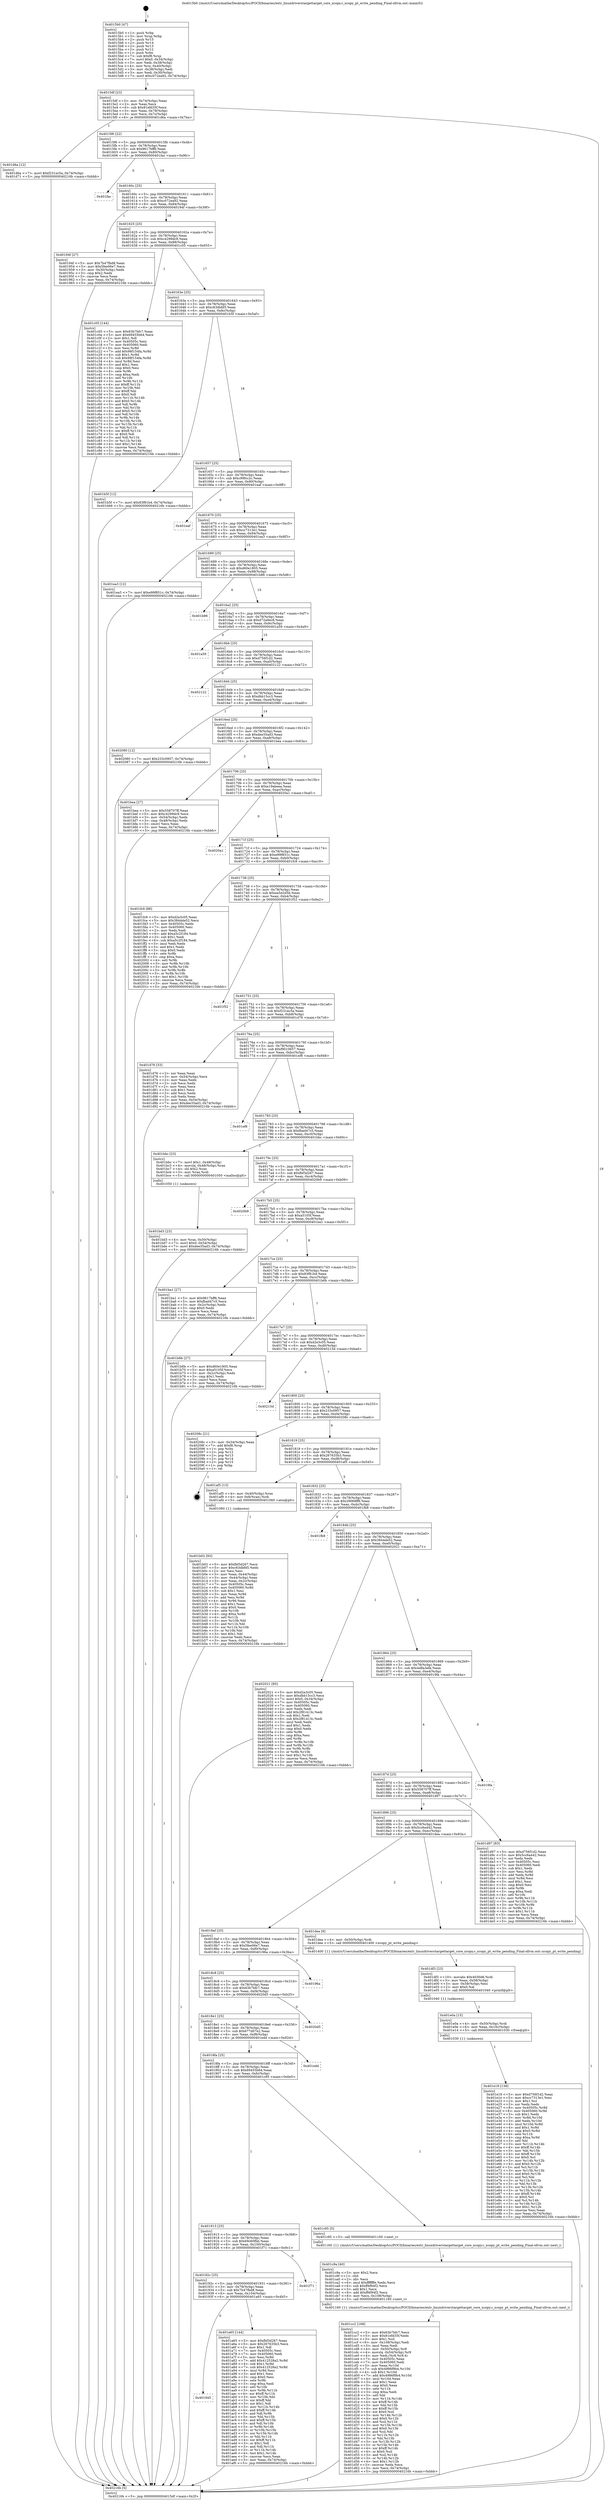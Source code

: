 digraph "0x4015b0" {
  label = "0x4015b0 (/mnt/c/Users/mathe/Desktop/tcc/POCII/binaries/extr_linuxdriverstargettarget_core_xcopy.c_xcopy_pt_write_pending_Final-ollvm.out::main(0))"
  labelloc = "t"
  node[shape=record]

  Entry [label="",width=0.3,height=0.3,shape=circle,fillcolor=black,style=filled]
  "0x4015df" [label="{
     0x4015df [23]\l
     | [instrs]\l
     &nbsp;&nbsp;0x4015df \<+3\>: mov -0x74(%rbp),%eax\l
     &nbsp;&nbsp;0x4015e2 \<+2\>: mov %eax,%ecx\l
     &nbsp;&nbsp;0x4015e4 \<+6\>: sub $0x81efd35f,%ecx\l
     &nbsp;&nbsp;0x4015ea \<+3\>: mov %eax,-0x78(%rbp)\l
     &nbsp;&nbsp;0x4015ed \<+3\>: mov %ecx,-0x7c(%rbp)\l
     &nbsp;&nbsp;0x4015f0 \<+6\>: je 0000000000401d6a \<main+0x7ba\>\l
  }"]
  "0x401d6a" [label="{
     0x401d6a [12]\l
     | [instrs]\l
     &nbsp;&nbsp;0x401d6a \<+7\>: movl $0xf231ec5a,-0x74(%rbp)\l
     &nbsp;&nbsp;0x401d71 \<+5\>: jmp 000000000040216b \<main+0xbbb\>\l
  }"]
  "0x4015f6" [label="{
     0x4015f6 [22]\l
     | [instrs]\l
     &nbsp;&nbsp;0x4015f6 \<+5\>: jmp 00000000004015fb \<main+0x4b\>\l
     &nbsp;&nbsp;0x4015fb \<+3\>: mov -0x78(%rbp),%eax\l
     &nbsp;&nbsp;0x4015fe \<+5\>: sub $0x9617bff6,%eax\l
     &nbsp;&nbsp;0x401603 \<+3\>: mov %eax,-0x80(%rbp)\l
     &nbsp;&nbsp;0x401606 \<+6\>: je 0000000000401fac \<main+0x9fc\>\l
  }"]
  Exit [label="",width=0.3,height=0.3,shape=circle,fillcolor=black,style=filled,peripheries=2]
  "0x401fac" [label="{
     0x401fac\l
  }", style=dashed]
  "0x40160c" [label="{
     0x40160c [25]\l
     | [instrs]\l
     &nbsp;&nbsp;0x40160c \<+5\>: jmp 0000000000401611 \<main+0x61\>\l
     &nbsp;&nbsp;0x401611 \<+3\>: mov -0x78(%rbp),%eax\l
     &nbsp;&nbsp;0x401614 \<+5\>: sub $0xc072ea92,%eax\l
     &nbsp;&nbsp;0x401619 \<+6\>: mov %eax,-0x84(%rbp)\l
     &nbsp;&nbsp;0x40161f \<+6\>: je 000000000040194f \<main+0x39f\>\l
  }"]
  "0x401e19" [label="{
     0x401e19 [138]\l
     | [instrs]\l
     &nbsp;&nbsp;0x401e19 \<+5\>: mov $0xd756f1d2,%eax\l
     &nbsp;&nbsp;0x401e1e \<+5\>: mov $0xcc7313e1,%esi\l
     &nbsp;&nbsp;0x401e23 \<+2\>: mov $0x1,%cl\l
     &nbsp;&nbsp;0x401e25 \<+2\>: xor %edx,%edx\l
     &nbsp;&nbsp;0x401e27 \<+8\>: mov 0x40505c,%r8d\l
     &nbsp;&nbsp;0x401e2f \<+8\>: mov 0x405060,%r9d\l
     &nbsp;&nbsp;0x401e37 \<+3\>: sub $0x1,%edx\l
     &nbsp;&nbsp;0x401e3a \<+3\>: mov %r8d,%r10d\l
     &nbsp;&nbsp;0x401e3d \<+3\>: add %edx,%r10d\l
     &nbsp;&nbsp;0x401e40 \<+4\>: imul %r10d,%r8d\l
     &nbsp;&nbsp;0x401e44 \<+4\>: and $0x1,%r8d\l
     &nbsp;&nbsp;0x401e48 \<+4\>: cmp $0x0,%r8d\l
     &nbsp;&nbsp;0x401e4c \<+4\>: sete %r11b\l
     &nbsp;&nbsp;0x401e50 \<+4\>: cmp $0xa,%r9d\l
     &nbsp;&nbsp;0x401e54 \<+3\>: setl %bl\l
     &nbsp;&nbsp;0x401e57 \<+3\>: mov %r11b,%r14b\l
     &nbsp;&nbsp;0x401e5a \<+4\>: xor $0xff,%r14b\l
     &nbsp;&nbsp;0x401e5e \<+3\>: mov %bl,%r15b\l
     &nbsp;&nbsp;0x401e61 \<+4\>: xor $0xff,%r15b\l
     &nbsp;&nbsp;0x401e65 \<+3\>: xor $0x0,%cl\l
     &nbsp;&nbsp;0x401e68 \<+3\>: mov %r14b,%r12b\l
     &nbsp;&nbsp;0x401e6b \<+4\>: and $0x0,%r12b\l
     &nbsp;&nbsp;0x401e6f \<+3\>: and %cl,%r11b\l
     &nbsp;&nbsp;0x401e72 \<+3\>: mov %r15b,%r13b\l
     &nbsp;&nbsp;0x401e75 \<+4\>: and $0x0,%r13b\l
     &nbsp;&nbsp;0x401e79 \<+2\>: and %cl,%bl\l
     &nbsp;&nbsp;0x401e7b \<+3\>: or %r11b,%r12b\l
     &nbsp;&nbsp;0x401e7e \<+3\>: or %bl,%r13b\l
     &nbsp;&nbsp;0x401e81 \<+3\>: xor %r13b,%r12b\l
     &nbsp;&nbsp;0x401e84 \<+3\>: or %r15b,%r14b\l
     &nbsp;&nbsp;0x401e87 \<+4\>: xor $0xff,%r14b\l
     &nbsp;&nbsp;0x401e8b \<+3\>: or $0x0,%cl\l
     &nbsp;&nbsp;0x401e8e \<+3\>: and %cl,%r14b\l
     &nbsp;&nbsp;0x401e91 \<+3\>: or %r14b,%r12b\l
     &nbsp;&nbsp;0x401e94 \<+4\>: test $0x1,%r12b\l
     &nbsp;&nbsp;0x401e98 \<+3\>: cmovne %esi,%eax\l
     &nbsp;&nbsp;0x401e9b \<+3\>: mov %eax,-0x74(%rbp)\l
     &nbsp;&nbsp;0x401e9e \<+5\>: jmp 000000000040216b \<main+0xbbb\>\l
  }"]
  "0x40194f" [label="{
     0x40194f [27]\l
     | [instrs]\l
     &nbsp;&nbsp;0x40194f \<+5\>: mov $0x7b47fbd8,%eax\l
     &nbsp;&nbsp;0x401954 \<+5\>: mov $0x5fee06e7,%ecx\l
     &nbsp;&nbsp;0x401959 \<+3\>: mov -0x30(%rbp),%edx\l
     &nbsp;&nbsp;0x40195c \<+3\>: cmp $0x2,%edx\l
     &nbsp;&nbsp;0x40195f \<+3\>: cmovne %ecx,%eax\l
     &nbsp;&nbsp;0x401962 \<+3\>: mov %eax,-0x74(%rbp)\l
     &nbsp;&nbsp;0x401965 \<+5\>: jmp 000000000040216b \<main+0xbbb\>\l
  }"]
  "0x401625" [label="{
     0x401625 [25]\l
     | [instrs]\l
     &nbsp;&nbsp;0x401625 \<+5\>: jmp 000000000040162a \<main+0x7a\>\l
     &nbsp;&nbsp;0x40162a \<+3\>: mov -0x78(%rbp),%eax\l
     &nbsp;&nbsp;0x40162d \<+5\>: sub $0xc4299dc9,%eax\l
     &nbsp;&nbsp;0x401632 \<+6\>: mov %eax,-0x88(%rbp)\l
     &nbsp;&nbsp;0x401638 \<+6\>: je 0000000000401c05 \<main+0x655\>\l
  }"]
  "0x40216b" [label="{
     0x40216b [5]\l
     | [instrs]\l
     &nbsp;&nbsp;0x40216b \<+5\>: jmp 00000000004015df \<main+0x2f\>\l
  }"]
  "0x4015b0" [label="{
     0x4015b0 [47]\l
     | [instrs]\l
     &nbsp;&nbsp;0x4015b0 \<+1\>: push %rbp\l
     &nbsp;&nbsp;0x4015b1 \<+3\>: mov %rsp,%rbp\l
     &nbsp;&nbsp;0x4015b4 \<+2\>: push %r15\l
     &nbsp;&nbsp;0x4015b6 \<+2\>: push %r14\l
     &nbsp;&nbsp;0x4015b8 \<+2\>: push %r13\l
     &nbsp;&nbsp;0x4015ba \<+2\>: push %r12\l
     &nbsp;&nbsp;0x4015bc \<+1\>: push %rbx\l
     &nbsp;&nbsp;0x4015bd \<+7\>: sub $0xf8,%rsp\l
     &nbsp;&nbsp;0x4015c4 \<+7\>: movl $0x0,-0x34(%rbp)\l
     &nbsp;&nbsp;0x4015cb \<+3\>: mov %edi,-0x38(%rbp)\l
     &nbsp;&nbsp;0x4015ce \<+4\>: mov %rsi,-0x40(%rbp)\l
     &nbsp;&nbsp;0x4015d2 \<+3\>: mov -0x38(%rbp),%edi\l
     &nbsp;&nbsp;0x4015d5 \<+3\>: mov %edi,-0x30(%rbp)\l
     &nbsp;&nbsp;0x4015d8 \<+7\>: movl $0xc072ea92,-0x74(%rbp)\l
  }"]
  "0x401e0a" [label="{
     0x401e0a [15]\l
     | [instrs]\l
     &nbsp;&nbsp;0x401e0a \<+4\>: mov -0x50(%rbp),%rdi\l
     &nbsp;&nbsp;0x401e0e \<+6\>: mov %eax,-0x10c(%rbp)\l
     &nbsp;&nbsp;0x401e14 \<+5\>: call 0000000000401030 \<free@plt\>\l
     | [calls]\l
     &nbsp;&nbsp;0x401030 \{1\} (unknown)\l
  }"]
  "0x401c05" [label="{
     0x401c05 [144]\l
     | [instrs]\l
     &nbsp;&nbsp;0x401c05 \<+5\>: mov $0x63b7bfc7,%eax\l
     &nbsp;&nbsp;0x401c0a \<+5\>: mov $0x69455b64,%ecx\l
     &nbsp;&nbsp;0x401c0f \<+2\>: mov $0x1,%dl\l
     &nbsp;&nbsp;0x401c11 \<+7\>: mov 0x40505c,%esi\l
     &nbsp;&nbsp;0x401c18 \<+7\>: mov 0x405060,%edi\l
     &nbsp;&nbsp;0x401c1f \<+3\>: mov %esi,%r8d\l
     &nbsp;&nbsp;0x401c22 \<+7\>: add $0x98f154fa,%r8d\l
     &nbsp;&nbsp;0x401c29 \<+4\>: sub $0x1,%r8d\l
     &nbsp;&nbsp;0x401c2d \<+7\>: sub $0x98f154fa,%r8d\l
     &nbsp;&nbsp;0x401c34 \<+4\>: imul %r8d,%esi\l
     &nbsp;&nbsp;0x401c38 \<+3\>: and $0x1,%esi\l
     &nbsp;&nbsp;0x401c3b \<+3\>: cmp $0x0,%esi\l
     &nbsp;&nbsp;0x401c3e \<+4\>: sete %r9b\l
     &nbsp;&nbsp;0x401c42 \<+3\>: cmp $0xa,%edi\l
     &nbsp;&nbsp;0x401c45 \<+4\>: setl %r10b\l
     &nbsp;&nbsp;0x401c49 \<+3\>: mov %r9b,%r11b\l
     &nbsp;&nbsp;0x401c4c \<+4\>: xor $0xff,%r11b\l
     &nbsp;&nbsp;0x401c50 \<+3\>: mov %r10b,%bl\l
     &nbsp;&nbsp;0x401c53 \<+3\>: xor $0xff,%bl\l
     &nbsp;&nbsp;0x401c56 \<+3\>: xor $0x0,%dl\l
     &nbsp;&nbsp;0x401c59 \<+3\>: mov %r11b,%r14b\l
     &nbsp;&nbsp;0x401c5c \<+4\>: and $0x0,%r14b\l
     &nbsp;&nbsp;0x401c60 \<+3\>: and %dl,%r9b\l
     &nbsp;&nbsp;0x401c63 \<+3\>: mov %bl,%r15b\l
     &nbsp;&nbsp;0x401c66 \<+4\>: and $0x0,%r15b\l
     &nbsp;&nbsp;0x401c6a \<+3\>: and %dl,%r10b\l
     &nbsp;&nbsp;0x401c6d \<+3\>: or %r9b,%r14b\l
     &nbsp;&nbsp;0x401c70 \<+3\>: or %r10b,%r15b\l
     &nbsp;&nbsp;0x401c73 \<+3\>: xor %r15b,%r14b\l
     &nbsp;&nbsp;0x401c76 \<+3\>: or %bl,%r11b\l
     &nbsp;&nbsp;0x401c79 \<+4\>: xor $0xff,%r11b\l
     &nbsp;&nbsp;0x401c7d \<+3\>: or $0x0,%dl\l
     &nbsp;&nbsp;0x401c80 \<+3\>: and %dl,%r11b\l
     &nbsp;&nbsp;0x401c83 \<+3\>: or %r11b,%r14b\l
     &nbsp;&nbsp;0x401c86 \<+4\>: test $0x1,%r14b\l
     &nbsp;&nbsp;0x401c8a \<+3\>: cmovne %ecx,%eax\l
     &nbsp;&nbsp;0x401c8d \<+3\>: mov %eax,-0x74(%rbp)\l
     &nbsp;&nbsp;0x401c90 \<+5\>: jmp 000000000040216b \<main+0xbbb\>\l
  }"]
  "0x40163e" [label="{
     0x40163e [25]\l
     | [instrs]\l
     &nbsp;&nbsp;0x40163e \<+5\>: jmp 0000000000401643 \<main+0x93\>\l
     &nbsp;&nbsp;0x401643 \<+3\>: mov -0x78(%rbp),%eax\l
     &nbsp;&nbsp;0x401646 \<+5\>: sub $0xc63dbfd5,%eax\l
     &nbsp;&nbsp;0x40164b \<+6\>: mov %eax,-0x8c(%rbp)\l
     &nbsp;&nbsp;0x401651 \<+6\>: je 0000000000401b5f \<main+0x5af\>\l
  }"]
  "0x401df3" [label="{
     0x401df3 [23]\l
     | [instrs]\l
     &nbsp;&nbsp;0x401df3 \<+10\>: movabs $0x4030d6,%rdi\l
     &nbsp;&nbsp;0x401dfd \<+3\>: mov %eax,-0x58(%rbp)\l
     &nbsp;&nbsp;0x401e00 \<+3\>: mov -0x58(%rbp),%esi\l
     &nbsp;&nbsp;0x401e03 \<+2\>: mov $0x0,%al\l
     &nbsp;&nbsp;0x401e05 \<+5\>: call 0000000000401040 \<printf@plt\>\l
     | [calls]\l
     &nbsp;&nbsp;0x401040 \{1\} (unknown)\l
  }"]
  "0x401b5f" [label="{
     0x401b5f [12]\l
     | [instrs]\l
     &nbsp;&nbsp;0x401b5f \<+7\>: movl $0x83f81b4,-0x74(%rbp)\l
     &nbsp;&nbsp;0x401b66 \<+5\>: jmp 000000000040216b \<main+0xbbb\>\l
  }"]
  "0x401657" [label="{
     0x401657 [25]\l
     | [instrs]\l
     &nbsp;&nbsp;0x401657 \<+5\>: jmp 000000000040165c \<main+0xac\>\l
     &nbsp;&nbsp;0x40165c \<+3\>: mov -0x78(%rbp),%eax\l
     &nbsp;&nbsp;0x40165f \<+5\>: sub $0xc99fcc2c,%eax\l
     &nbsp;&nbsp;0x401664 \<+6\>: mov %eax,-0x90(%rbp)\l
     &nbsp;&nbsp;0x40166a \<+6\>: je 0000000000401eaf \<main+0x8ff\>\l
  }"]
  "0x401cc2" [label="{
     0x401cc2 [168]\l
     | [instrs]\l
     &nbsp;&nbsp;0x401cc2 \<+5\>: mov $0x63b7bfc7,%ecx\l
     &nbsp;&nbsp;0x401cc7 \<+5\>: mov $0x81efd35f,%edx\l
     &nbsp;&nbsp;0x401ccc \<+3\>: mov $0x1,%sil\l
     &nbsp;&nbsp;0x401ccf \<+6\>: mov -0x108(%rbp),%edi\l
     &nbsp;&nbsp;0x401cd5 \<+3\>: imul %eax,%edi\l
     &nbsp;&nbsp;0x401cd8 \<+4\>: mov -0x50(%rbp),%r8\l
     &nbsp;&nbsp;0x401cdc \<+4\>: movslq -0x54(%rbp),%r9\l
     &nbsp;&nbsp;0x401ce0 \<+4\>: mov %edi,(%r8,%r9,4)\l
     &nbsp;&nbsp;0x401ce4 \<+7\>: mov 0x40505c,%eax\l
     &nbsp;&nbsp;0x401ceb \<+7\>: mov 0x405060,%edi\l
     &nbsp;&nbsp;0x401cf2 \<+3\>: mov %eax,%r10d\l
     &nbsp;&nbsp;0x401cf5 \<+7\>: sub $0x4986f9b4,%r10d\l
     &nbsp;&nbsp;0x401cfc \<+4\>: sub $0x1,%r10d\l
     &nbsp;&nbsp;0x401d00 \<+7\>: add $0x4986f9b4,%r10d\l
     &nbsp;&nbsp;0x401d07 \<+4\>: imul %r10d,%eax\l
     &nbsp;&nbsp;0x401d0b \<+3\>: and $0x1,%eax\l
     &nbsp;&nbsp;0x401d0e \<+3\>: cmp $0x0,%eax\l
     &nbsp;&nbsp;0x401d11 \<+4\>: sete %r11b\l
     &nbsp;&nbsp;0x401d15 \<+3\>: cmp $0xa,%edi\l
     &nbsp;&nbsp;0x401d18 \<+3\>: setl %bl\l
     &nbsp;&nbsp;0x401d1b \<+3\>: mov %r11b,%r14b\l
     &nbsp;&nbsp;0x401d1e \<+4\>: xor $0xff,%r14b\l
     &nbsp;&nbsp;0x401d22 \<+3\>: mov %bl,%r15b\l
     &nbsp;&nbsp;0x401d25 \<+4\>: xor $0xff,%r15b\l
     &nbsp;&nbsp;0x401d29 \<+4\>: xor $0x0,%sil\l
     &nbsp;&nbsp;0x401d2d \<+3\>: mov %r14b,%r12b\l
     &nbsp;&nbsp;0x401d30 \<+4\>: and $0x0,%r12b\l
     &nbsp;&nbsp;0x401d34 \<+3\>: and %sil,%r11b\l
     &nbsp;&nbsp;0x401d37 \<+3\>: mov %r15b,%r13b\l
     &nbsp;&nbsp;0x401d3a \<+4\>: and $0x0,%r13b\l
     &nbsp;&nbsp;0x401d3e \<+3\>: and %sil,%bl\l
     &nbsp;&nbsp;0x401d41 \<+3\>: or %r11b,%r12b\l
     &nbsp;&nbsp;0x401d44 \<+3\>: or %bl,%r13b\l
     &nbsp;&nbsp;0x401d47 \<+3\>: xor %r13b,%r12b\l
     &nbsp;&nbsp;0x401d4a \<+3\>: or %r15b,%r14b\l
     &nbsp;&nbsp;0x401d4d \<+4\>: xor $0xff,%r14b\l
     &nbsp;&nbsp;0x401d51 \<+4\>: or $0x0,%sil\l
     &nbsp;&nbsp;0x401d55 \<+3\>: and %sil,%r14b\l
     &nbsp;&nbsp;0x401d58 \<+3\>: or %r14b,%r12b\l
     &nbsp;&nbsp;0x401d5b \<+4\>: test $0x1,%r12b\l
     &nbsp;&nbsp;0x401d5f \<+3\>: cmovne %edx,%ecx\l
     &nbsp;&nbsp;0x401d62 \<+3\>: mov %ecx,-0x74(%rbp)\l
     &nbsp;&nbsp;0x401d65 \<+5\>: jmp 000000000040216b \<main+0xbbb\>\l
  }"]
  "0x401eaf" [label="{
     0x401eaf\l
  }", style=dashed]
  "0x401670" [label="{
     0x401670 [25]\l
     | [instrs]\l
     &nbsp;&nbsp;0x401670 \<+5\>: jmp 0000000000401675 \<main+0xc5\>\l
     &nbsp;&nbsp;0x401675 \<+3\>: mov -0x78(%rbp),%eax\l
     &nbsp;&nbsp;0x401678 \<+5\>: sub $0xcc7313e1,%eax\l
     &nbsp;&nbsp;0x40167d \<+6\>: mov %eax,-0x94(%rbp)\l
     &nbsp;&nbsp;0x401683 \<+6\>: je 0000000000401ea3 \<main+0x8f3\>\l
  }"]
  "0x401c9a" [label="{
     0x401c9a [40]\l
     | [instrs]\l
     &nbsp;&nbsp;0x401c9a \<+5\>: mov $0x2,%ecx\l
     &nbsp;&nbsp;0x401c9f \<+1\>: cltd\l
     &nbsp;&nbsp;0x401ca0 \<+2\>: idiv %ecx\l
     &nbsp;&nbsp;0x401ca2 \<+6\>: imul $0xfffffffe,%edx,%ecx\l
     &nbsp;&nbsp;0x401ca8 \<+6\>: sub $0xff4f94f2,%ecx\l
     &nbsp;&nbsp;0x401cae \<+3\>: add $0x1,%ecx\l
     &nbsp;&nbsp;0x401cb1 \<+6\>: add $0xff4f94f2,%ecx\l
     &nbsp;&nbsp;0x401cb7 \<+6\>: mov %ecx,-0x108(%rbp)\l
     &nbsp;&nbsp;0x401cbd \<+5\>: call 0000000000401160 \<next_i\>\l
     | [calls]\l
     &nbsp;&nbsp;0x401160 \{1\} (/mnt/c/Users/mathe/Desktop/tcc/POCII/binaries/extr_linuxdriverstargettarget_core_xcopy.c_xcopy_pt_write_pending_Final-ollvm.out::next_i)\l
  }"]
  "0x401ea3" [label="{
     0x401ea3 [12]\l
     | [instrs]\l
     &nbsp;&nbsp;0x401ea3 \<+7\>: movl $0xe99f851c,-0x74(%rbp)\l
     &nbsp;&nbsp;0x401eaa \<+5\>: jmp 000000000040216b \<main+0xbbb\>\l
  }"]
  "0x401689" [label="{
     0x401689 [25]\l
     | [instrs]\l
     &nbsp;&nbsp;0x401689 \<+5\>: jmp 000000000040168e \<main+0xde\>\l
     &nbsp;&nbsp;0x40168e \<+3\>: mov -0x78(%rbp),%eax\l
     &nbsp;&nbsp;0x401691 \<+5\>: sub $0xd60e1805,%eax\l
     &nbsp;&nbsp;0x401696 \<+6\>: mov %eax,-0x98(%rbp)\l
     &nbsp;&nbsp;0x40169c \<+6\>: je 0000000000401b86 \<main+0x5d6\>\l
  }"]
  "0x401bd3" [label="{
     0x401bd3 [23]\l
     | [instrs]\l
     &nbsp;&nbsp;0x401bd3 \<+4\>: mov %rax,-0x50(%rbp)\l
     &nbsp;&nbsp;0x401bd7 \<+7\>: movl $0x0,-0x54(%rbp)\l
     &nbsp;&nbsp;0x401bde \<+7\>: movl $0xdee35ad3,-0x74(%rbp)\l
     &nbsp;&nbsp;0x401be5 \<+5\>: jmp 000000000040216b \<main+0xbbb\>\l
  }"]
  "0x401b86" [label="{
     0x401b86\l
  }", style=dashed]
  "0x4016a2" [label="{
     0x4016a2 [25]\l
     | [instrs]\l
     &nbsp;&nbsp;0x4016a2 \<+5\>: jmp 00000000004016a7 \<main+0xf7\>\l
     &nbsp;&nbsp;0x4016a7 \<+3\>: mov -0x78(%rbp),%eax\l
     &nbsp;&nbsp;0x4016aa \<+5\>: sub $0xd72a9ec8,%eax\l
     &nbsp;&nbsp;0x4016af \<+6\>: mov %eax,-0x9c(%rbp)\l
     &nbsp;&nbsp;0x4016b5 \<+6\>: je 0000000000401a59 \<main+0x4a9\>\l
  }"]
  "0x401b02" [label="{
     0x401b02 [93]\l
     | [instrs]\l
     &nbsp;&nbsp;0x401b02 \<+5\>: mov $0xfbf3d267,%ecx\l
     &nbsp;&nbsp;0x401b07 \<+5\>: mov $0xc63dbfd5,%edx\l
     &nbsp;&nbsp;0x401b0c \<+2\>: xor %esi,%esi\l
     &nbsp;&nbsp;0x401b0e \<+3\>: mov %eax,-0x44(%rbp)\l
     &nbsp;&nbsp;0x401b11 \<+3\>: mov -0x44(%rbp),%eax\l
     &nbsp;&nbsp;0x401b14 \<+3\>: mov %eax,-0x2c(%rbp)\l
     &nbsp;&nbsp;0x401b17 \<+7\>: mov 0x40505c,%eax\l
     &nbsp;&nbsp;0x401b1e \<+8\>: mov 0x405060,%r8d\l
     &nbsp;&nbsp;0x401b26 \<+3\>: sub $0x1,%esi\l
     &nbsp;&nbsp;0x401b29 \<+3\>: mov %eax,%r9d\l
     &nbsp;&nbsp;0x401b2c \<+3\>: add %esi,%r9d\l
     &nbsp;&nbsp;0x401b2f \<+4\>: imul %r9d,%eax\l
     &nbsp;&nbsp;0x401b33 \<+3\>: and $0x1,%eax\l
     &nbsp;&nbsp;0x401b36 \<+3\>: cmp $0x0,%eax\l
     &nbsp;&nbsp;0x401b39 \<+4\>: sete %r10b\l
     &nbsp;&nbsp;0x401b3d \<+4\>: cmp $0xa,%r8d\l
     &nbsp;&nbsp;0x401b41 \<+4\>: setl %r11b\l
     &nbsp;&nbsp;0x401b45 \<+3\>: mov %r10b,%bl\l
     &nbsp;&nbsp;0x401b48 \<+3\>: and %r11b,%bl\l
     &nbsp;&nbsp;0x401b4b \<+3\>: xor %r11b,%r10b\l
     &nbsp;&nbsp;0x401b4e \<+3\>: or %r10b,%bl\l
     &nbsp;&nbsp;0x401b51 \<+3\>: test $0x1,%bl\l
     &nbsp;&nbsp;0x401b54 \<+3\>: cmovne %edx,%ecx\l
     &nbsp;&nbsp;0x401b57 \<+3\>: mov %ecx,-0x74(%rbp)\l
     &nbsp;&nbsp;0x401b5a \<+5\>: jmp 000000000040216b \<main+0xbbb\>\l
  }"]
  "0x401a59" [label="{
     0x401a59\l
  }", style=dashed]
  "0x4016bb" [label="{
     0x4016bb [25]\l
     | [instrs]\l
     &nbsp;&nbsp;0x4016bb \<+5\>: jmp 00000000004016c0 \<main+0x110\>\l
     &nbsp;&nbsp;0x4016c0 \<+3\>: mov -0x78(%rbp),%eax\l
     &nbsp;&nbsp;0x4016c3 \<+5\>: sub $0xd756f1d2,%eax\l
     &nbsp;&nbsp;0x4016c8 \<+6\>: mov %eax,-0xa0(%rbp)\l
     &nbsp;&nbsp;0x4016ce \<+6\>: je 0000000000402122 \<main+0xb72\>\l
  }"]
  "0x401945" [label="{
     0x401945\l
  }", style=dashed]
  "0x402122" [label="{
     0x402122\l
  }", style=dashed]
  "0x4016d4" [label="{
     0x4016d4 [25]\l
     | [instrs]\l
     &nbsp;&nbsp;0x4016d4 \<+5\>: jmp 00000000004016d9 \<main+0x129\>\l
     &nbsp;&nbsp;0x4016d9 \<+3\>: mov -0x78(%rbp),%eax\l
     &nbsp;&nbsp;0x4016dc \<+5\>: sub $0xdbb15cc3,%eax\l
     &nbsp;&nbsp;0x4016e1 \<+6\>: mov %eax,-0xa4(%rbp)\l
     &nbsp;&nbsp;0x4016e7 \<+6\>: je 0000000000402080 \<main+0xad0\>\l
  }"]
  "0x401a65" [label="{
     0x401a65 [144]\l
     | [instrs]\l
     &nbsp;&nbsp;0x401a65 \<+5\>: mov $0xfbf3d267,%eax\l
     &nbsp;&nbsp;0x401a6a \<+5\>: mov $0x267635b3,%ecx\l
     &nbsp;&nbsp;0x401a6f \<+2\>: mov $0x1,%dl\l
     &nbsp;&nbsp;0x401a71 \<+7\>: mov 0x40505c,%esi\l
     &nbsp;&nbsp;0x401a78 \<+7\>: mov 0x405060,%edi\l
     &nbsp;&nbsp;0x401a7f \<+3\>: mov %esi,%r8d\l
     &nbsp;&nbsp;0x401a82 \<+7\>: add $0x412528a2,%r8d\l
     &nbsp;&nbsp;0x401a89 \<+4\>: sub $0x1,%r8d\l
     &nbsp;&nbsp;0x401a8d \<+7\>: sub $0x412528a2,%r8d\l
     &nbsp;&nbsp;0x401a94 \<+4\>: imul %r8d,%esi\l
     &nbsp;&nbsp;0x401a98 \<+3\>: and $0x1,%esi\l
     &nbsp;&nbsp;0x401a9b \<+3\>: cmp $0x0,%esi\l
     &nbsp;&nbsp;0x401a9e \<+4\>: sete %r9b\l
     &nbsp;&nbsp;0x401aa2 \<+3\>: cmp $0xa,%edi\l
     &nbsp;&nbsp;0x401aa5 \<+4\>: setl %r10b\l
     &nbsp;&nbsp;0x401aa9 \<+3\>: mov %r9b,%r11b\l
     &nbsp;&nbsp;0x401aac \<+4\>: xor $0xff,%r11b\l
     &nbsp;&nbsp;0x401ab0 \<+3\>: mov %r10b,%bl\l
     &nbsp;&nbsp;0x401ab3 \<+3\>: xor $0xff,%bl\l
     &nbsp;&nbsp;0x401ab6 \<+3\>: xor $0x1,%dl\l
     &nbsp;&nbsp;0x401ab9 \<+3\>: mov %r11b,%r14b\l
     &nbsp;&nbsp;0x401abc \<+4\>: and $0xff,%r14b\l
     &nbsp;&nbsp;0x401ac0 \<+3\>: and %dl,%r9b\l
     &nbsp;&nbsp;0x401ac3 \<+3\>: mov %bl,%r15b\l
     &nbsp;&nbsp;0x401ac6 \<+4\>: and $0xff,%r15b\l
     &nbsp;&nbsp;0x401aca \<+3\>: and %dl,%r10b\l
     &nbsp;&nbsp;0x401acd \<+3\>: or %r9b,%r14b\l
     &nbsp;&nbsp;0x401ad0 \<+3\>: or %r10b,%r15b\l
     &nbsp;&nbsp;0x401ad3 \<+3\>: xor %r15b,%r14b\l
     &nbsp;&nbsp;0x401ad6 \<+3\>: or %bl,%r11b\l
     &nbsp;&nbsp;0x401ad9 \<+4\>: xor $0xff,%r11b\l
     &nbsp;&nbsp;0x401add \<+3\>: or $0x1,%dl\l
     &nbsp;&nbsp;0x401ae0 \<+3\>: and %dl,%r11b\l
     &nbsp;&nbsp;0x401ae3 \<+3\>: or %r11b,%r14b\l
     &nbsp;&nbsp;0x401ae6 \<+4\>: test $0x1,%r14b\l
     &nbsp;&nbsp;0x401aea \<+3\>: cmovne %ecx,%eax\l
     &nbsp;&nbsp;0x401aed \<+3\>: mov %eax,-0x74(%rbp)\l
     &nbsp;&nbsp;0x401af0 \<+5\>: jmp 000000000040216b \<main+0xbbb\>\l
  }"]
  "0x402080" [label="{
     0x402080 [12]\l
     | [instrs]\l
     &nbsp;&nbsp;0x402080 \<+7\>: movl $0x233c0957,-0x74(%rbp)\l
     &nbsp;&nbsp;0x402087 \<+5\>: jmp 000000000040216b \<main+0xbbb\>\l
  }"]
  "0x4016ed" [label="{
     0x4016ed [25]\l
     | [instrs]\l
     &nbsp;&nbsp;0x4016ed \<+5\>: jmp 00000000004016f2 \<main+0x142\>\l
     &nbsp;&nbsp;0x4016f2 \<+3\>: mov -0x78(%rbp),%eax\l
     &nbsp;&nbsp;0x4016f5 \<+5\>: sub $0xdee35ad3,%eax\l
     &nbsp;&nbsp;0x4016fa \<+6\>: mov %eax,-0xa8(%rbp)\l
     &nbsp;&nbsp;0x401700 \<+6\>: je 0000000000401bea \<main+0x63a\>\l
  }"]
  "0x40192c" [label="{
     0x40192c [25]\l
     | [instrs]\l
     &nbsp;&nbsp;0x40192c \<+5\>: jmp 0000000000401931 \<main+0x381\>\l
     &nbsp;&nbsp;0x401931 \<+3\>: mov -0x78(%rbp),%eax\l
     &nbsp;&nbsp;0x401934 \<+5\>: sub $0x7b47fbd8,%eax\l
     &nbsp;&nbsp;0x401939 \<+6\>: mov %eax,-0x104(%rbp)\l
     &nbsp;&nbsp;0x40193f \<+6\>: je 0000000000401a65 \<main+0x4b5\>\l
  }"]
  "0x401bea" [label="{
     0x401bea [27]\l
     | [instrs]\l
     &nbsp;&nbsp;0x401bea \<+5\>: mov $0x558707ff,%eax\l
     &nbsp;&nbsp;0x401bef \<+5\>: mov $0xc4299dc9,%ecx\l
     &nbsp;&nbsp;0x401bf4 \<+3\>: mov -0x54(%rbp),%edx\l
     &nbsp;&nbsp;0x401bf7 \<+3\>: cmp -0x48(%rbp),%edx\l
     &nbsp;&nbsp;0x401bfa \<+3\>: cmovl %ecx,%eax\l
     &nbsp;&nbsp;0x401bfd \<+3\>: mov %eax,-0x74(%rbp)\l
     &nbsp;&nbsp;0x401c00 \<+5\>: jmp 000000000040216b \<main+0xbbb\>\l
  }"]
  "0x401706" [label="{
     0x401706 [25]\l
     | [instrs]\l
     &nbsp;&nbsp;0x401706 \<+5\>: jmp 000000000040170b \<main+0x15b\>\l
     &nbsp;&nbsp;0x40170b \<+3\>: mov -0x78(%rbp),%eax\l
     &nbsp;&nbsp;0x40170e \<+5\>: sub $0xe19abeea,%eax\l
     &nbsp;&nbsp;0x401713 \<+6\>: mov %eax,-0xac(%rbp)\l
     &nbsp;&nbsp;0x401719 \<+6\>: je 00000000004020a1 \<main+0xaf1\>\l
  }"]
  "0x401f71" [label="{
     0x401f71\l
  }", style=dashed]
  "0x4020a1" [label="{
     0x4020a1\l
  }", style=dashed]
  "0x40171f" [label="{
     0x40171f [25]\l
     | [instrs]\l
     &nbsp;&nbsp;0x40171f \<+5\>: jmp 0000000000401724 \<main+0x174\>\l
     &nbsp;&nbsp;0x401724 \<+3\>: mov -0x78(%rbp),%eax\l
     &nbsp;&nbsp;0x401727 \<+5\>: sub $0xe99f851c,%eax\l
     &nbsp;&nbsp;0x40172c \<+6\>: mov %eax,-0xb0(%rbp)\l
     &nbsp;&nbsp;0x401732 \<+6\>: je 0000000000401fc9 \<main+0xa19\>\l
  }"]
  "0x401913" [label="{
     0x401913 [25]\l
     | [instrs]\l
     &nbsp;&nbsp;0x401913 \<+5\>: jmp 0000000000401918 \<main+0x368\>\l
     &nbsp;&nbsp;0x401918 \<+3\>: mov -0x78(%rbp),%eax\l
     &nbsp;&nbsp;0x40191b \<+5\>: sub $0x69c60fbb,%eax\l
     &nbsp;&nbsp;0x401920 \<+6\>: mov %eax,-0x100(%rbp)\l
     &nbsp;&nbsp;0x401926 \<+6\>: je 0000000000401f71 \<main+0x9c1\>\l
  }"]
  "0x401fc9" [label="{
     0x401fc9 [88]\l
     | [instrs]\l
     &nbsp;&nbsp;0x401fc9 \<+5\>: mov $0xd2e3c05,%eax\l
     &nbsp;&nbsp;0x401fce \<+5\>: mov $0x3844de52,%ecx\l
     &nbsp;&nbsp;0x401fd3 \<+7\>: mov 0x40505c,%edx\l
     &nbsp;&nbsp;0x401fda \<+7\>: mov 0x405060,%esi\l
     &nbsp;&nbsp;0x401fe1 \<+2\>: mov %edx,%edi\l
     &nbsp;&nbsp;0x401fe3 \<+6\>: add $0xa5c2f184,%edi\l
     &nbsp;&nbsp;0x401fe9 \<+3\>: sub $0x1,%edi\l
     &nbsp;&nbsp;0x401fec \<+6\>: sub $0xa5c2f184,%edi\l
     &nbsp;&nbsp;0x401ff2 \<+3\>: imul %edi,%edx\l
     &nbsp;&nbsp;0x401ff5 \<+3\>: and $0x1,%edx\l
     &nbsp;&nbsp;0x401ff8 \<+3\>: cmp $0x0,%edx\l
     &nbsp;&nbsp;0x401ffb \<+4\>: sete %r8b\l
     &nbsp;&nbsp;0x401fff \<+3\>: cmp $0xa,%esi\l
     &nbsp;&nbsp;0x402002 \<+4\>: setl %r9b\l
     &nbsp;&nbsp;0x402006 \<+3\>: mov %r8b,%r10b\l
     &nbsp;&nbsp;0x402009 \<+3\>: and %r9b,%r10b\l
     &nbsp;&nbsp;0x40200c \<+3\>: xor %r9b,%r8b\l
     &nbsp;&nbsp;0x40200f \<+3\>: or %r8b,%r10b\l
     &nbsp;&nbsp;0x402012 \<+4\>: test $0x1,%r10b\l
     &nbsp;&nbsp;0x402016 \<+3\>: cmovne %ecx,%eax\l
     &nbsp;&nbsp;0x402019 \<+3\>: mov %eax,-0x74(%rbp)\l
     &nbsp;&nbsp;0x40201c \<+5\>: jmp 000000000040216b \<main+0xbbb\>\l
  }"]
  "0x401738" [label="{
     0x401738 [25]\l
     | [instrs]\l
     &nbsp;&nbsp;0x401738 \<+5\>: jmp 000000000040173d \<main+0x18d\>\l
     &nbsp;&nbsp;0x40173d \<+3\>: mov -0x78(%rbp),%eax\l
     &nbsp;&nbsp;0x401740 \<+5\>: sub $0xea5d2d5b,%eax\l
     &nbsp;&nbsp;0x401745 \<+6\>: mov %eax,-0xb4(%rbp)\l
     &nbsp;&nbsp;0x40174b \<+6\>: je 0000000000401f52 \<main+0x9a2\>\l
  }"]
  "0x401c95" [label="{
     0x401c95 [5]\l
     | [instrs]\l
     &nbsp;&nbsp;0x401c95 \<+5\>: call 0000000000401160 \<next_i\>\l
     | [calls]\l
     &nbsp;&nbsp;0x401160 \{1\} (/mnt/c/Users/mathe/Desktop/tcc/POCII/binaries/extr_linuxdriverstargettarget_core_xcopy.c_xcopy_pt_write_pending_Final-ollvm.out::next_i)\l
  }"]
  "0x401f52" [label="{
     0x401f52\l
  }", style=dashed]
  "0x401751" [label="{
     0x401751 [25]\l
     | [instrs]\l
     &nbsp;&nbsp;0x401751 \<+5\>: jmp 0000000000401756 \<main+0x1a6\>\l
     &nbsp;&nbsp;0x401756 \<+3\>: mov -0x78(%rbp),%eax\l
     &nbsp;&nbsp;0x401759 \<+5\>: sub $0xf231ec5a,%eax\l
     &nbsp;&nbsp;0x40175e \<+6\>: mov %eax,-0xb8(%rbp)\l
     &nbsp;&nbsp;0x401764 \<+6\>: je 0000000000401d76 \<main+0x7c6\>\l
  }"]
  "0x4018fa" [label="{
     0x4018fa [25]\l
     | [instrs]\l
     &nbsp;&nbsp;0x4018fa \<+5\>: jmp 00000000004018ff \<main+0x34f\>\l
     &nbsp;&nbsp;0x4018ff \<+3\>: mov -0x78(%rbp),%eax\l
     &nbsp;&nbsp;0x401902 \<+5\>: sub $0x69455b64,%eax\l
     &nbsp;&nbsp;0x401907 \<+6\>: mov %eax,-0xfc(%rbp)\l
     &nbsp;&nbsp;0x40190d \<+6\>: je 0000000000401c95 \<main+0x6e5\>\l
  }"]
  "0x401d76" [label="{
     0x401d76 [33]\l
     | [instrs]\l
     &nbsp;&nbsp;0x401d76 \<+2\>: xor %eax,%eax\l
     &nbsp;&nbsp;0x401d78 \<+3\>: mov -0x54(%rbp),%ecx\l
     &nbsp;&nbsp;0x401d7b \<+2\>: mov %eax,%edx\l
     &nbsp;&nbsp;0x401d7d \<+2\>: sub %ecx,%edx\l
     &nbsp;&nbsp;0x401d7f \<+2\>: mov %eax,%ecx\l
     &nbsp;&nbsp;0x401d81 \<+3\>: sub $0x1,%ecx\l
     &nbsp;&nbsp;0x401d84 \<+2\>: add %ecx,%edx\l
     &nbsp;&nbsp;0x401d86 \<+2\>: sub %edx,%eax\l
     &nbsp;&nbsp;0x401d88 \<+3\>: mov %eax,-0x54(%rbp)\l
     &nbsp;&nbsp;0x401d8b \<+7\>: movl $0xdee35ad3,-0x74(%rbp)\l
     &nbsp;&nbsp;0x401d92 \<+5\>: jmp 000000000040216b \<main+0xbbb\>\l
  }"]
  "0x40176a" [label="{
     0x40176a [25]\l
     | [instrs]\l
     &nbsp;&nbsp;0x40176a \<+5\>: jmp 000000000040176f \<main+0x1bf\>\l
     &nbsp;&nbsp;0x40176f \<+3\>: mov -0x78(%rbp),%eax\l
     &nbsp;&nbsp;0x401772 \<+5\>: sub $0xf9010657,%eax\l
     &nbsp;&nbsp;0x401777 \<+6\>: mov %eax,-0xbc(%rbp)\l
     &nbsp;&nbsp;0x40177d \<+6\>: je 0000000000401ef8 \<main+0x948\>\l
  }"]
  "0x401edd" [label="{
     0x401edd\l
  }", style=dashed]
  "0x401ef8" [label="{
     0x401ef8\l
  }", style=dashed]
  "0x401783" [label="{
     0x401783 [25]\l
     | [instrs]\l
     &nbsp;&nbsp;0x401783 \<+5\>: jmp 0000000000401788 \<main+0x1d8\>\l
     &nbsp;&nbsp;0x401788 \<+3\>: mov -0x78(%rbp),%eax\l
     &nbsp;&nbsp;0x40178b \<+5\>: sub $0xfbad47c5,%eax\l
     &nbsp;&nbsp;0x401790 \<+6\>: mov %eax,-0xc0(%rbp)\l
     &nbsp;&nbsp;0x401796 \<+6\>: je 0000000000401bbc \<main+0x60c\>\l
  }"]
  "0x4018e1" [label="{
     0x4018e1 [25]\l
     | [instrs]\l
     &nbsp;&nbsp;0x4018e1 \<+5\>: jmp 00000000004018e6 \<main+0x336\>\l
     &nbsp;&nbsp;0x4018e6 \<+3\>: mov -0x78(%rbp),%eax\l
     &nbsp;&nbsp;0x4018e9 \<+5\>: sub $0x677d07e2,%eax\l
     &nbsp;&nbsp;0x4018ee \<+6\>: mov %eax,-0xf8(%rbp)\l
     &nbsp;&nbsp;0x4018f4 \<+6\>: je 0000000000401edd \<main+0x92d\>\l
  }"]
  "0x401bbc" [label="{
     0x401bbc [23]\l
     | [instrs]\l
     &nbsp;&nbsp;0x401bbc \<+7\>: movl $0x1,-0x48(%rbp)\l
     &nbsp;&nbsp;0x401bc3 \<+4\>: movslq -0x48(%rbp),%rax\l
     &nbsp;&nbsp;0x401bc7 \<+4\>: shl $0x2,%rax\l
     &nbsp;&nbsp;0x401bcb \<+3\>: mov %rax,%rdi\l
     &nbsp;&nbsp;0x401bce \<+5\>: call 0000000000401050 \<malloc@plt\>\l
     | [calls]\l
     &nbsp;&nbsp;0x401050 \{1\} (unknown)\l
  }"]
  "0x40179c" [label="{
     0x40179c [25]\l
     | [instrs]\l
     &nbsp;&nbsp;0x40179c \<+5\>: jmp 00000000004017a1 \<main+0x1f1\>\l
     &nbsp;&nbsp;0x4017a1 \<+3\>: mov -0x78(%rbp),%eax\l
     &nbsp;&nbsp;0x4017a4 \<+5\>: sub $0xfbf3d267,%eax\l
     &nbsp;&nbsp;0x4017a9 \<+6\>: mov %eax,-0xc4(%rbp)\l
     &nbsp;&nbsp;0x4017af \<+6\>: je 00000000004020b9 \<main+0xb09\>\l
  }"]
  "0x4020d5" [label="{
     0x4020d5\l
  }", style=dashed]
  "0x4020b9" [label="{
     0x4020b9\l
  }", style=dashed]
  "0x4017b5" [label="{
     0x4017b5 [25]\l
     | [instrs]\l
     &nbsp;&nbsp;0x4017b5 \<+5\>: jmp 00000000004017ba \<main+0x20a\>\l
     &nbsp;&nbsp;0x4017ba \<+3\>: mov -0x78(%rbp),%eax\l
     &nbsp;&nbsp;0x4017bd \<+5\>: sub $0xa5105f,%eax\l
     &nbsp;&nbsp;0x4017c2 \<+6\>: mov %eax,-0xc8(%rbp)\l
     &nbsp;&nbsp;0x4017c8 \<+6\>: je 0000000000401ba1 \<main+0x5f1\>\l
  }"]
  "0x4018c8" [label="{
     0x4018c8 [25]\l
     | [instrs]\l
     &nbsp;&nbsp;0x4018c8 \<+5\>: jmp 00000000004018cd \<main+0x31d\>\l
     &nbsp;&nbsp;0x4018cd \<+3\>: mov -0x78(%rbp),%eax\l
     &nbsp;&nbsp;0x4018d0 \<+5\>: sub $0x63b7bfc7,%eax\l
     &nbsp;&nbsp;0x4018d5 \<+6\>: mov %eax,-0xf4(%rbp)\l
     &nbsp;&nbsp;0x4018db \<+6\>: je 00000000004020d5 \<main+0xb25\>\l
  }"]
  "0x401ba1" [label="{
     0x401ba1 [27]\l
     | [instrs]\l
     &nbsp;&nbsp;0x401ba1 \<+5\>: mov $0x9617bff6,%eax\l
     &nbsp;&nbsp;0x401ba6 \<+5\>: mov $0xfbad47c5,%ecx\l
     &nbsp;&nbsp;0x401bab \<+3\>: mov -0x2c(%rbp),%edx\l
     &nbsp;&nbsp;0x401bae \<+3\>: cmp $0x0,%edx\l
     &nbsp;&nbsp;0x401bb1 \<+3\>: cmove %ecx,%eax\l
     &nbsp;&nbsp;0x401bb4 \<+3\>: mov %eax,-0x74(%rbp)\l
     &nbsp;&nbsp;0x401bb7 \<+5\>: jmp 000000000040216b \<main+0xbbb\>\l
  }"]
  "0x4017ce" [label="{
     0x4017ce [25]\l
     | [instrs]\l
     &nbsp;&nbsp;0x4017ce \<+5\>: jmp 00000000004017d3 \<main+0x223\>\l
     &nbsp;&nbsp;0x4017d3 \<+3\>: mov -0x78(%rbp),%eax\l
     &nbsp;&nbsp;0x4017d6 \<+5\>: sub $0x83f81b4,%eax\l
     &nbsp;&nbsp;0x4017db \<+6\>: mov %eax,-0xcc(%rbp)\l
     &nbsp;&nbsp;0x4017e1 \<+6\>: je 0000000000401b6b \<main+0x5bb\>\l
  }"]
  "0x40196a" [label="{
     0x40196a\l
  }", style=dashed]
  "0x401b6b" [label="{
     0x401b6b [27]\l
     | [instrs]\l
     &nbsp;&nbsp;0x401b6b \<+5\>: mov $0xd60e1805,%eax\l
     &nbsp;&nbsp;0x401b70 \<+5\>: mov $0xa5105f,%ecx\l
     &nbsp;&nbsp;0x401b75 \<+3\>: mov -0x2c(%rbp),%edx\l
     &nbsp;&nbsp;0x401b78 \<+3\>: cmp $0x1,%edx\l
     &nbsp;&nbsp;0x401b7b \<+3\>: cmovl %ecx,%eax\l
     &nbsp;&nbsp;0x401b7e \<+3\>: mov %eax,-0x74(%rbp)\l
     &nbsp;&nbsp;0x401b81 \<+5\>: jmp 000000000040216b \<main+0xbbb\>\l
  }"]
  "0x4017e7" [label="{
     0x4017e7 [25]\l
     | [instrs]\l
     &nbsp;&nbsp;0x4017e7 \<+5\>: jmp 00000000004017ec \<main+0x23c\>\l
     &nbsp;&nbsp;0x4017ec \<+3\>: mov -0x78(%rbp),%eax\l
     &nbsp;&nbsp;0x4017ef \<+5\>: sub $0xd2e3c05,%eax\l
     &nbsp;&nbsp;0x4017f4 \<+6\>: mov %eax,-0xd0(%rbp)\l
     &nbsp;&nbsp;0x4017fa \<+6\>: je 000000000040215d \<main+0xbad\>\l
  }"]
  "0x4018af" [label="{
     0x4018af [25]\l
     | [instrs]\l
     &nbsp;&nbsp;0x4018af \<+5\>: jmp 00000000004018b4 \<main+0x304\>\l
     &nbsp;&nbsp;0x4018b4 \<+3\>: mov -0x78(%rbp),%eax\l
     &nbsp;&nbsp;0x4018b7 \<+5\>: sub $0x5fee06e7,%eax\l
     &nbsp;&nbsp;0x4018bc \<+6\>: mov %eax,-0xf0(%rbp)\l
     &nbsp;&nbsp;0x4018c2 \<+6\>: je 000000000040196a \<main+0x3ba\>\l
  }"]
  "0x40215d" [label="{
     0x40215d\l
  }", style=dashed]
  "0x401800" [label="{
     0x401800 [25]\l
     | [instrs]\l
     &nbsp;&nbsp;0x401800 \<+5\>: jmp 0000000000401805 \<main+0x255\>\l
     &nbsp;&nbsp;0x401805 \<+3\>: mov -0x78(%rbp),%eax\l
     &nbsp;&nbsp;0x401808 \<+5\>: sub $0x233c0957,%eax\l
     &nbsp;&nbsp;0x40180d \<+6\>: mov %eax,-0xd4(%rbp)\l
     &nbsp;&nbsp;0x401813 \<+6\>: je 000000000040208c \<main+0xadc\>\l
  }"]
  "0x401dea" [label="{
     0x401dea [9]\l
     | [instrs]\l
     &nbsp;&nbsp;0x401dea \<+4\>: mov -0x50(%rbp),%rdi\l
     &nbsp;&nbsp;0x401dee \<+5\>: call 0000000000401400 \<xcopy_pt_write_pending\>\l
     | [calls]\l
     &nbsp;&nbsp;0x401400 \{1\} (/mnt/c/Users/mathe/Desktop/tcc/POCII/binaries/extr_linuxdriverstargettarget_core_xcopy.c_xcopy_pt_write_pending_Final-ollvm.out::xcopy_pt_write_pending)\l
  }"]
  "0x40208c" [label="{
     0x40208c [21]\l
     | [instrs]\l
     &nbsp;&nbsp;0x40208c \<+3\>: mov -0x34(%rbp),%eax\l
     &nbsp;&nbsp;0x40208f \<+7\>: add $0xf8,%rsp\l
     &nbsp;&nbsp;0x402096 \<+1\>: pop %rbx\l
     &nbsp;&nbsp;0x402097 \<+2\>: pop %r12\l
     &nbsp;&nbsp;0x402099 \<+2\>: pop %r13\l
     &nbsp;&nbsp;0x40209b \<+2\>: pop %r14\l
     &nbsp;&nbsp;0x40209d \<+2\>: pop %r15\l
     &nbsp;&nbsp;0x40209f \<+1\>: pop %rbp\l
     &nbsp;&nbsp;0x4020a0 \<+1\>: ret\l
  }"]
  "0x401819" [label="{
     0x401819 [25]\l
     | [instrs]\l
     &nbsp;&nbsp;0x401819 \<+5\>: jmp 000000000040181e \<main+0x26e\>\l
     &nbsp;&nbsp;0x40181e \<+3\>: mov -0x78(%rbp),%eax\l
     &nbsp;&nbsp;0x401821 \<+5\>: sub $0x267635b3,%eax\l
     &nbsp;&nbsp;0x401826 \<+6\>: mov %eax,-0xd8(%rbp)\l
     &nbsp;&nbsp;0x40182c \<+6\>: je 0000000000401af5 \<main+0x545\>\l
  }"]
  "0x401896" [label="{
     0x401896 [25]\l
     | [instrs]\l
     &nbsp;&nbsp;0x401896 \<+5\>: jmp 000000000040189b \<main+0x2eb\>\l
     &nbsp;&nbsp;0x40189b \<+3\>: mov -0x78(%rbp),%eax\l
     &nbsp;&nbsp;0x40189e \<+5\>: sub $0x5cc6a442,%eax\l
     &nbsp;&nbsp;0x4018a3 \<+6\>: mov %eax,-0xec(%rbp)\l
     &nbsp;&nbsp;0x4018a9 \<+6\>: je 0000000000401dea \<main+0x83a\>\l
  }"]
  "0x401af5" [label="{
     0x401af5 [13]\l
     | [instrs]\l
     &nbsp;&nbsp;0x401af5 \<+4\>: mov -0x40(%rbp),%rax\l
     &nbsp;&nbsp;0x401af9 \<+4\>: mov 0x8(%rax),%rdi\l
     &nbsp;&nbsp;0x401afd \<+5\>: call 0000000000401060 \<atoi@plt\>\l
     | [calls]\l
     &nbsp;&nbsp;0x401060 \{1\} (unknown)\l
  }"]
  "0x401832" [label="{
     0x401832 [25]\l
     | [instrs]\l
     &nbsp;&nbsp;0x401832 \<+5\>: jmp 0000000000401837 \<main+0x287\>\l
     &nbsp;&nbsp;0x401837 \<+3\>: mov -0x78(%rbp),%eax\l
     &nbsp;&nbsp;0x40183a \<+5\>: sub $0x29068ff9,%eax\l
     &nbsp;&nbsp;0x40183f \<+6\>: mov %eax,-0xdc(%rbp)\l
     &nbsp;&nbsp;0x401845 \<+6\>: je 0000000000401fb8 \<main+0xa08\>\l
  }"]
  "0x401d97" [label="{
     0x401d97 [83]\l
     | [instrs]\l
     &nbsp;&nbsp;0x401d97 \<+5\>: mov $0xd756f1d2,%eax\l
     &nbsp;&nbsp;0x401d9c \<+5\>: mov $0x5cc6a442,%ecx\l
     &nbsp;&nbsp;0x401da1 \<+2\>: xor %edx,%edx\l
     &nbsp;&nbsp;0x401da3 \<+7\>: mov 0x40505c,%esi\l
     &nbsp;&nbsp;0x401daa \<+7\>: mov 0x405060,%edi\l
     &nbsp;&nbsp;0x401db1 \<+3\>: sub $0x1,%edx\l
     &nbsp;&nbsp;0x401db4 \<+3\>: mov %esi,%r8d\l
     &nbsp;&nbsp;0x401db7 \<+3\>: add %edx,%r8d\l
     &nbsp;&nbsp;0x401dba \<+4\>: imul %r8d,%esi\l
     &nbsp;&nbsp;0x401dbe \<+3\>: and $0x1,%esi\l
     &nbsp;&nbsp;0x401dc1 \<+3\>: cmp $0x0,%esi\l
     &nbsp;&nbsp;0x401dc4 \<+4\>: sete %r9b\l
     &nbsp;&nbsp;0x401dc8 \<+3\>: cmp $0xa,%edi\l
     &nbsp;&nbsp;0x401dcb \<+4\>: setl %r10b\l
     &nbsp;&nbsp;0x401dcf \<+3\>: mov %r9b,%r11b\l
     &nbsp;&nbsp;0x401dd2 \<+3\>: and %r10b,%r11b\l
     &nbsp;&nbsp;0x401dd5 \<+3\>: xor %r10b,%r9b\l
     &nbsp;&nbsp;0x401dd8 \<+3\>: or %r9b,%r11b\l
     &nbsp;&nbsp;0x401ddb \<+4\>: test $0x1,%r11b\l
     &nbsp;&nbsp;0x401ddf \<+3\>: cmovne %ecx,%eax\l
     &nbsp;&nbsp;0x401de2 \<+3\>: mov %eax,-0x74(%rbp)\l
     &nbsp;&nbsp;0x401de5 \<+5\>: jmp 000000000040216b \<main+0xbbb\>\l
  }"]
  "0x401fb8" [label="{
     0x401fb8\l
  }", style=dashed]
  "0x40184b" [label="{
     0x40184b [25]\l
     | [instrs]\l
     &nbsp;&nbsp;0x40184b \<+5\>: jmp 0000000000401850 \<main+0x2a0\>\l
     &nbsp;&nbsp;0x401850 \<+3\>: mov -0x78(%rbp),%eax\l
     &nbsp;&nbsp;0x401853 \<+5\>: sub $0x3844de52,%eax\l
     &nbsp;&nbsp;0x401858 \<+6\>: mov %eax,-0xe0(%rbp)\l
     &nbsp;&nbsp;0x40185e \<+6\>: je 0000000000402021 \<main+0xa71\>\l
  }"]
  "0x40187d" [label="{
     0x40187d [25]\l
     | [instrs]\l
     &nbsp;&nbsp;0x40187d \<+5\>: jmp 0000000000401882 \<main+0x2d2\>\l
     &nbsp;&nbsp;0x401882 \<+3\>: mov -0x78(%rbp),%eax\l
     &nbsp;&nbsp;0x401885 \<+5\>: sub $0x558707ff,%eax\l
     &nbsp;&nbsp;0x40188a \<+6\>: mov %eax,-0xe8(%rbp)\l
     &nbsp;&nbsp;0x401890 \<+6\>: je 0000000000401d97 \<main+0x7e7\>\l
  }"]
  "0x402021" [label="{
     0x402021 [95]\l
     | [instrs]\l
     &nbsp;&nbsp;0x402021 \<+5\>: mov $0xd2e3c05,%eax\l
     &nbsp;&nbsp;0x402026 \<+5\>: mov $0xdbb15cc3,%ecx\l
     &nbsp;&nbsp;0x40202b \<+7\>: movl $0x0,-0x34(%rbp)\l
     &nbsp;&nbsp;0x402032 \<+7\>: mov 0x40505c,%edx\l
     &nbsp;&nbsp;0x402039 \<+7\>: mov 0x405060,%esi\l
     &nbsp;&nbsp;0x402040 \<+2\>: mov %edx,%edi\l
     &nbsp;&nbsp;0x402042 \<+6\>: add $0x2f81413c,%edi\l
     &nbsp;&nbsp;0x402048 \<+3\>: sub $0x1,%edi\l
     &nbsp;&nbsp;0x40204b \<+6\>: sub $0x2f81413c,%edi\l
     &nbsp;&nbsp;0x402051 \<+3\>: imul %edi,%edx\l
     &nbsp;&nbsp;0x402054 \<+3\>: and $0x1,%edx\l
     &nbsp;&nbsp;0x402057 \<+3\>: cmp $0x0,%edx\l
     &nbsp;&nbsp;0x40205a \<+4\>: sete %r8b\l
     &nbsp;&nbsp;0x40205e \<+3\>: cmp $0xa,%esi\l
     &nbsp;&nbsp;0x402061 \<+4\>: setl %r9b\l
     &nbsp;&nbsp;0x402065 \<+3\>: mov %r8b,%r10b\l
     &nbsp;&nbsp;0x402068 \<+3\>: and %r9b,%r10b\l
     &nbsp;&nbsp;0x40206b \<+3\>: xor %r9b,%r8b\l
     &nbsp;&nbsp;0x40206e \<+3\>: or %r8b,%r10b\l
     &nbsp;&nbsp;0x402071 \<+4\>: test $0x1,%r10b\l
     &nbsp;&nbsp;0x402075 \<+3\>: cmovne %ecx,%eax\l
     &nbsp;&nbsp;0x402078 \<+3\>: mov %eax,-0x74(%rbp)\l
     &nbsp;&nbsp;0x40207b \<+5\>: jmp 000000000040216b \<main+0xbbb\>\l
  }"]
  "0x401864" [label="{
     0x401864 [25]\l
     | [instrs]\l
     &nbsp;&nbsp;0x401864 \<+5\>: jmp 0000000000401869 \<main+0x2b9\>\l
     &nbsp;&nbsp;0x401869 \<+3\>: mov -0x78(%rbp),%eax\l
     &nbsp;&nbsp;0x40186c \<+5\>: sub $0x4d8a3efe,%eax\l
     &nbsp;&nbsp;0x401871 \<+6\>: mov %eax,-0xe4(%rbp)\l
     &nbsp;&nbsp;0x401877 \<+6\>: je 00000000004019fa \<main+0x44a\>\l
  }"]
  "0x4019fa" [label="{
     0x4019fa\l
  }", style=dashed]
  Entry -> "0x4015b0" [label=" 1"]
  "0x4015df" -> "0x401d6a" [label=" 1"]
  "0x4015df" -> "0x4015f6" [label=" 19"]
  "0x40208c" -> Exit [label=" 1"]
  "0x4015f6" -> "0x401fac" [label=" 0"]
  "0x4015f6" -> "0x40160c" [label=" 19"]
  "0x402080" -> "0x40216b" [label=" 1"]
  "0x40160c" -> "0x40194f" [label=" 1"]
  "0x40160c" -> "0x401625" [label=" 18"]
  "0x40194f" -> "0x40216b" [label=" 1"]
  "0x4015b0" -> "0x4015df" [label=" 1"]
  "0x40216b" -> "0x4015df" [label=" 19"]
  "0x402021" -> "0x40216b" [label=" 1"]
  "0x401625" -> "0x401c05" [label=" 1"]
  "0x401625" -> "0x40163e" [label=" 17"]
  "0x401fc9" -> "0x40216b" [label=" 1"]
  "0x40163e" -> "0x401b5f" [label=" 1"]
  "0x40163e" -> "0x401657" [label=" 16"]
  "0x401ea3" -> "0x40216b" [label=" 1"]
  "0x401657" -> "0x401eaf" [label=" 0"]
  "0x401657" -> "0x401670" [label=" 16"]
  "0x401e19" -> "0x40216b" [label=" 1"]
  "0x401670" -> "0x401ea3" [label=" 1"]
  "0x401670" -> "0x401689" [label=" 15"]
  "0x401e0a" -> "0x401e19" [label=" 1"]
  "0x401689" -> "0x401b86" [label=" 0"]
  "0x401689" -> "0x4016a2" [label=" 15"]
  "0x401df3" -> "0x401e0a" [label=" 1"]
  "0x4016a2" -> "0x401a59" [label=" 0"]
  "0x4016a2" -> "0x4016bb" [label=" 15"]
  "0x401dea" -> "0x401df3" [label=" 1"]
  "0x4016bb" -> "0x402122" [label=" 0"]
  "0x4016bb" -> "0x4016d4" [label=" 15"]
  "0x401d97" -> "0x40216b" [label=" 1"]
  "0x4016d4" -> "0x402080" [label=" 1"]
  "0x4016d4" -> "0x4016ed" [label=" 14"]
  "0x401d76" -> "0x40216b" [label=" 1"]
  "0x4016ed" -> "0x401bea" [label=" 2"]
  "0x4016ed" -> "0x401706" [label=" 12"]
  "0x401cc2" -> "0x40216b" [label=" 1"]
  "0x401706" -> "0x4020a1" [label=" 0"]
  "0x401706" -> "0x40171f" [label=" 12"]
  "0x401c9a" -> "0x401cc2" [label=" 1"]
  "0x40171f" -> "0x401fc9" [label=" 1"]
  "0x40171f" -> "0x401738" [label=" 11"]
  "0x401c05" -> "0x40216b" [label=" 1"]
  "0x401738" -> "0x401f52" [label=" 0"]
  "0x401738" -> "0x401751" [label=" 11"]
  "0x401bea" -> "0x40216b" [label=" 2"]
  "0x401751" -> "0x401d76" [label=" 1"]
  "0x401751" -> "0x40176a" [label=" 10"]
  "0x401bbc" -> "0x401bd3" [label=" 1"]
  "0x40176a" -> "0x401ef8" [label=" 0"]
  "0x40176a" -> "0x401783" [label=" 10"]
  "0x401ba1" -> "0x40216b" [label=" 1"]
  "0x401783" -> "0x401bbc" [label=" 1"]
  "0x401783" -> "0x40179c" [label=" 9"]
  "0x401b5f" -> "0x40216b" [label=" 1"]
  "0x40179c" -> "0x4020b9" [label=" 0"]
  "0x40179c" -> "0x4017b5" [label=" 9"]
  "0x401b02" -> "0x40216b" [label=" 1"]
  "0x4017b5" -> "0x401ba1" [label=" 1"]
  "0x4017b5" -> "0x4017ce" [label=" 8"]
  "0x401a65" -> "0x40216b" [label=" 1"]
  "0x4017ce" -> "0x401b6b" [label=" 1"]
  "0x4017ce" -> "0x4017e7" [label=" 7"]
  "0x40192c" -> "0x401945" [label=" 0"]
  "0x4017e7" -> "0x40215d" [label=" 0"]
  "0x4017e7" -> "0x401800" [label=" 7"]
  "0x401d6a" -> "0x40216b" [label=" 1"]
  "0x401800" -> "0x40208c" [label=" 1"]
  "0x401800" -> "0x401819" [label=" 6"]
  "0x401913" -> "0x40192c" [label=" 1"]
  "0x401819" -> "0x401af5" [label=" 1"]
  "0x401819" -> "0x401832" [label=" 5"]
  "0x401c95" -> "0x401c9a" [label=" 1"]
  "0x401832" -> "0x401fb8" [label=" 0"]
  "0x401832" -> "0x40184b" [label=" 5"]
  "0x4018fa" -> "0x401913" [label=" 1"]
  "0x40184b" -> "0x402021" [label=" 1"]
  "0x40184b" -> "0x401864" [label=" 4"]
  "0x401bd3" -> "0x40216b" [label=" 1"]
  "0x401864" -> "0x4019fa" [label=" 0"]
  "0x401864" -> "0x40187d" [label=" 4"]
  "0x4018fa" -> "0x401c95" [label=" 1"]
  "0x40187d" -> "0x401d97" [label=" 1"]
  "0x40187d" -> "0x401896" [label=" 3"]
  "0x401913" -> "0x401f71" [label=" 0"]
  "0x401896" -> "0x401dea" [label=" 1"]
  "0x401896" -> "0x4018af" [label=" 2"]
  "0x40192c" -> "0x401a65" [label=" 1"]
  "0x4018af" -> "0x40196a" [label=" 0"]
  "0x4018af" -> "0x4018c8" [label=" 2"]
  "0x401af5" -> "0x401b02" [label=" 1"]
  "0x4018c8" -> "0x4020d5" [label=" 0"]
  "0x4018c8" -> "0x4018e1" [label=" 2"]
  "0x401b6b" -> "0x40216b" [label=" 1"]
  "0x4018e1" -> "0x401edd" [label=" 0"]
  "0x4018e1" -> "0x4018fa" [label=" 2"]
}

